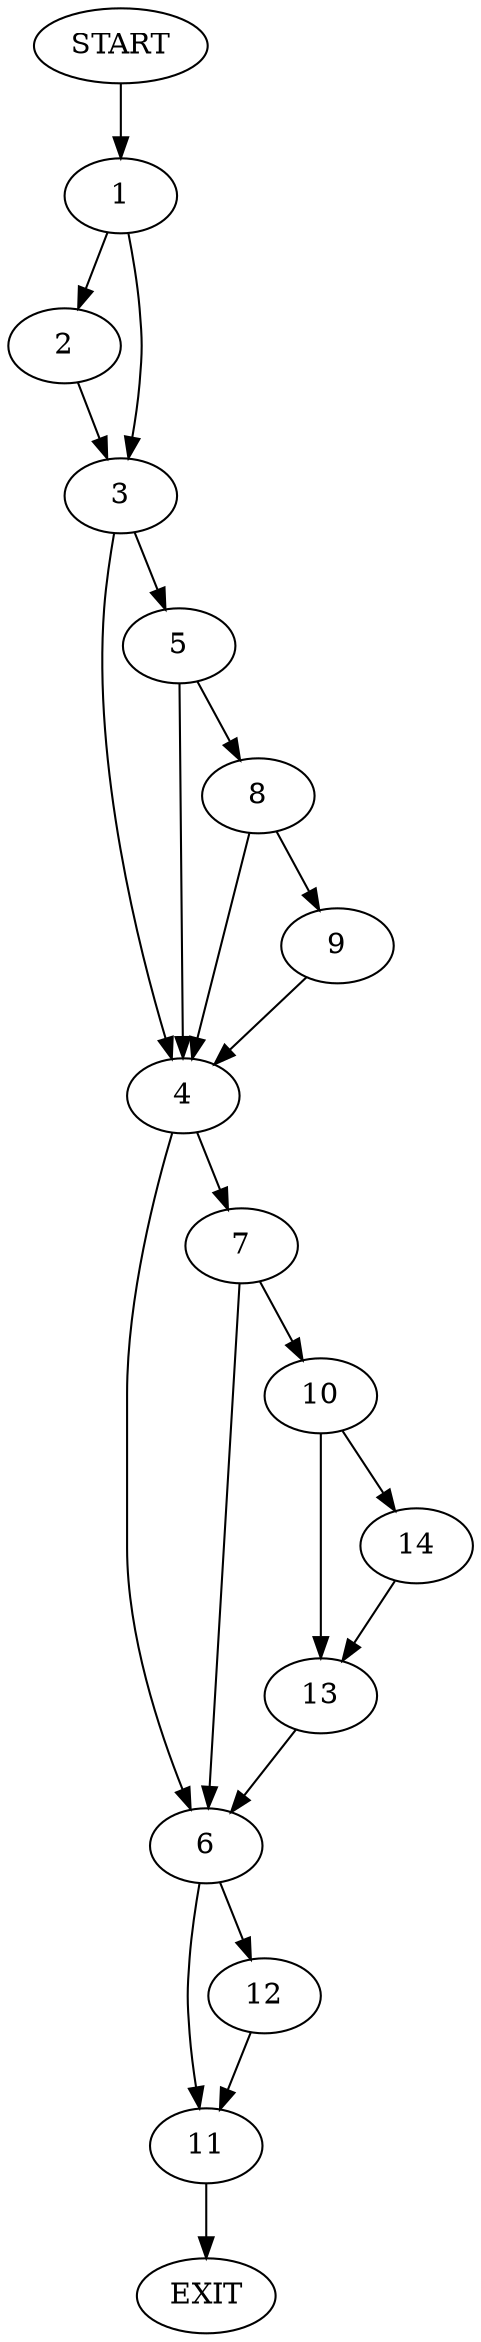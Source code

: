 digraph {
0 [label="START"]
15 [label="EXIT"]
0 -> 1
1 -> 2
1 -> 3
2 -> 3
3 -> 4
3 -> 5
4 -> 6
4 -> 7
5 -> 4
5 -> 8
8 -> 4
8 -> 9
9 -> 4
7 -> 10
7 -> 6
6 -> 11
6 -> 12
10 -> 13
10 -> 14
14 -> 13
13 -> 6
12 -> 11
11 -> 15
}
